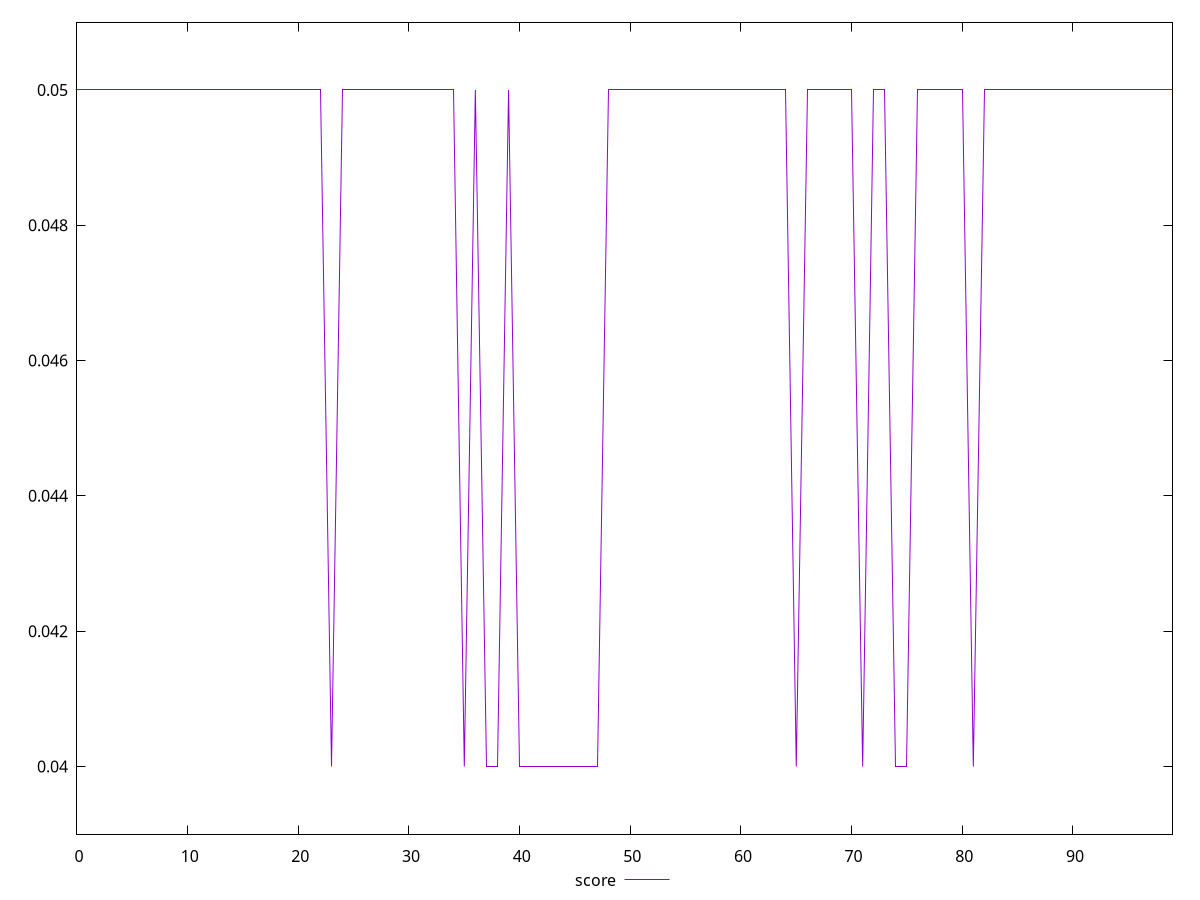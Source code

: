 reset

$score <<EOF
0 0.05
1 0.05
2 0.05
3 0.05
4 0.05
5 0.05
6 0.05
7 0.05
8 0.05
9 0.05
10 0.05
11 0.05
12 0.05
13 0.05
14 0.05
15 0.05
16 0.05
17 0.05
18 0.05
19 0.05
20 0.05
21 0.05
22 0.05
23 0.04
24 0.05
25 0.05
26 0.05
27 0.05
28 0.05
29 0.05
30 0.05
31 0.05
32 0.05
33 0.05
34 0.05
35 0.04
36 0.05
37 0.04
38 0.04
39 0.05
40 0.04
41 0.04
42 0.04
43 0.04
44 0.04
45 0.04
46 0.04
47 0.04
48 0.05
49 0.05
50 0.05
51 0.05
52 0.05
53 0.05
54 0.05
55 0.05
56 0.05
57 0.05
58 0.05
59 0.05
60 0.05
61 0.05
62 0.05
63 0.05
64 0.05
65 0.04
66 0.05
67 0.05
68 0.05
69 0.05
70 0.05
71 0.04
72 0.05
73 0.05
74 0.04
75 0.04
76 0.05
77 0.05
78 0.05
79 0.05
80 0.05
81 0.04
82 0.05
83 0.05
84 0.05
85 0.05
86 0.05
87 0.05
88 0.05
89 0.05
90 0.05
91 0.05
92 0.05
93 0.05
94 0.05
95 0.05
96 0.05
97 0.05
98 0.05
99 0.05
EOF

set key outside below
set xrange [0:99]
set yrange [0.039:0.051000000000000004]
set trange [0.039:0.051000000000000004]
set terminal svg size 640, 500 enhanced background rgb 'white'
set output "reports/report_00033_2021-03-01T14-23-16.841Z/uses-long-cache-ttl/samples/astro/score/values.svg"

plot $score title "score" with line

reset
